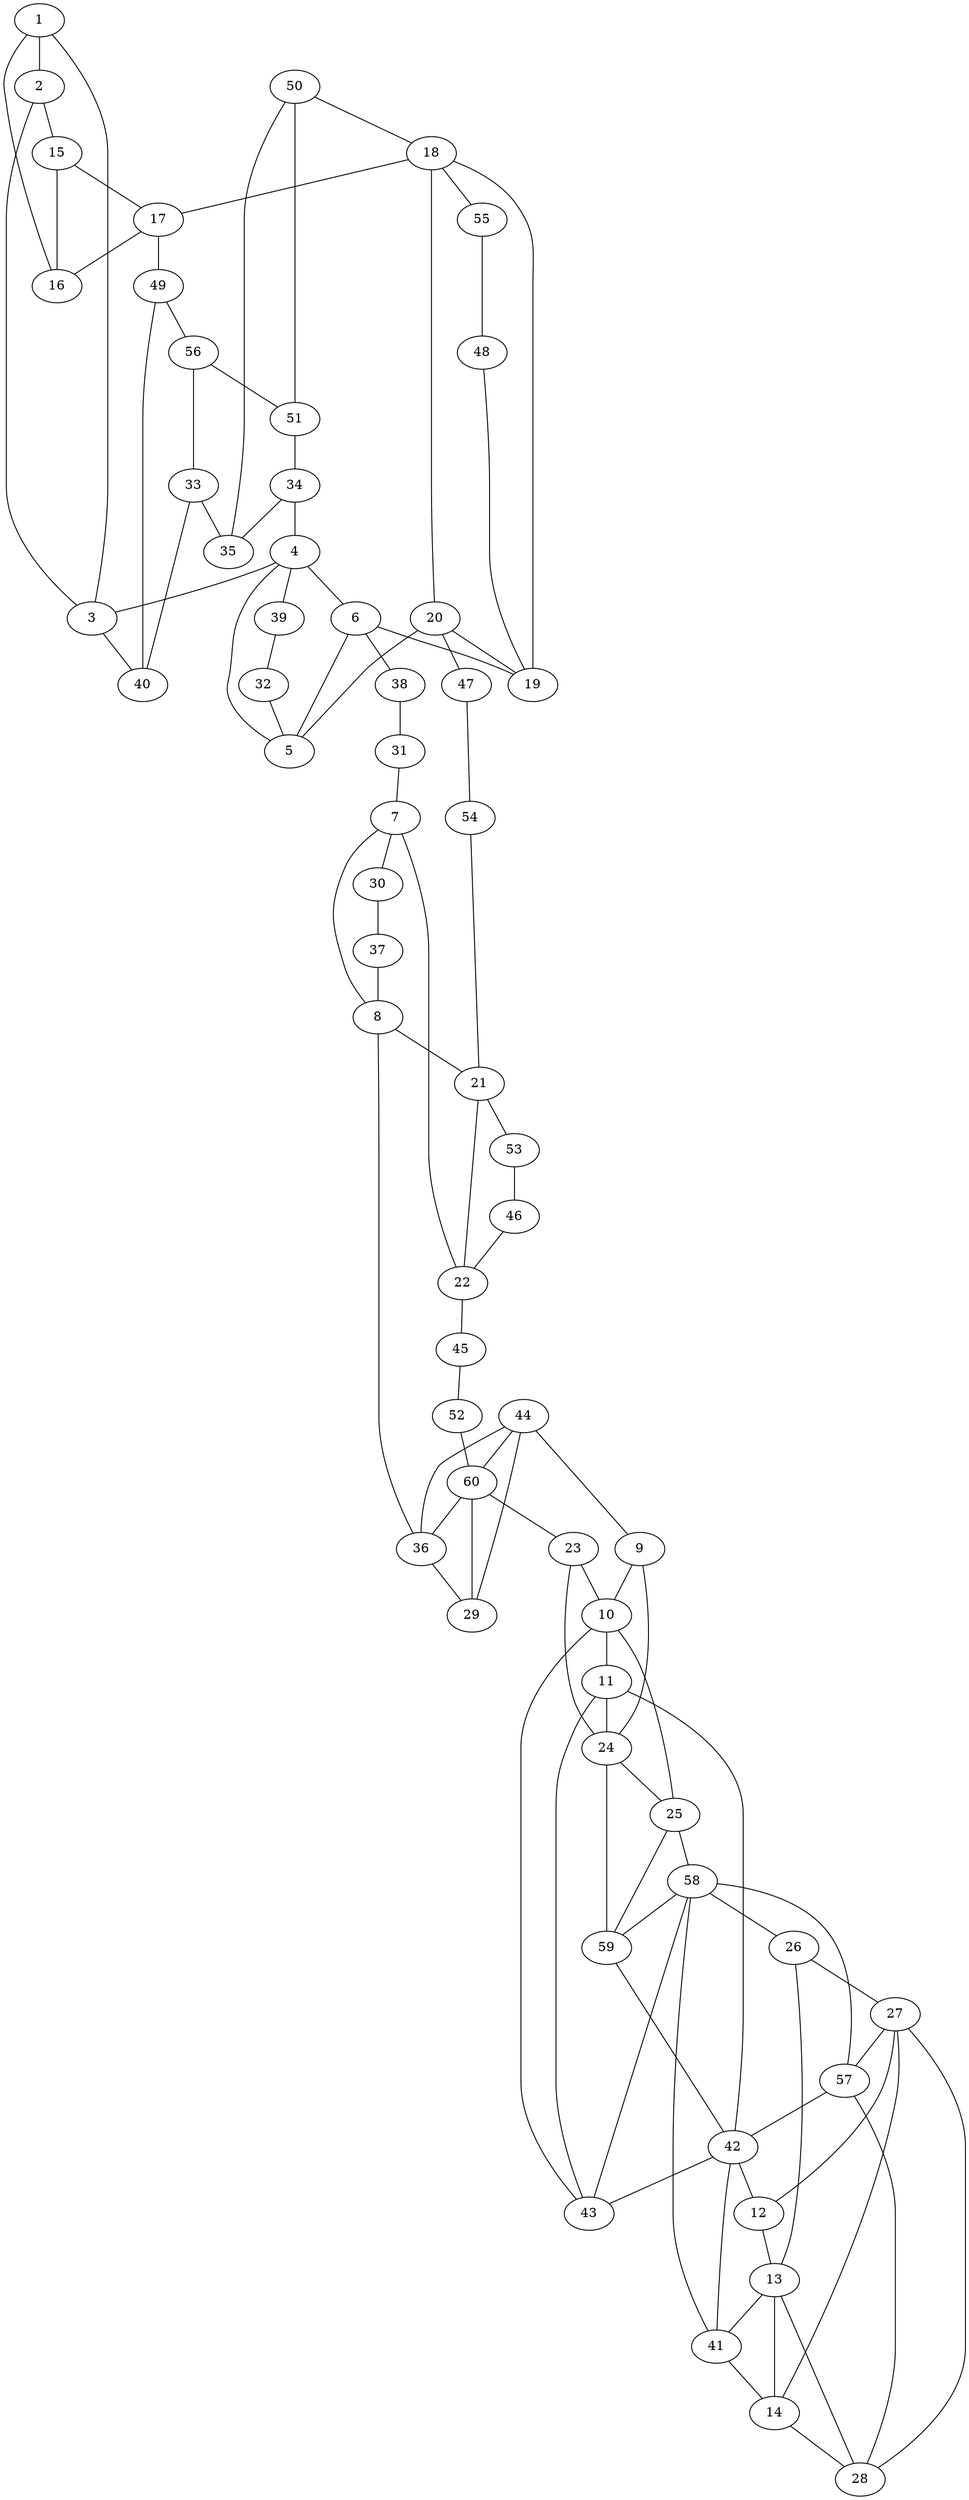 graph pdb1i8j {
	1	 [aaLength=7,
		sequence=RPRRLRK,
		type=0];
	2	 [aaLength=8,
		sequence=SPALRAMF,
		type=0];
	1 -- 2	 [distance0="9.628719",
		frequency=1,
		type0=1];
	3	 [aaLength=3,
		sequence=SLN,
		type=0];
	1 -- 3	 [distance0="23.31475",
		frequency=1,
		type0=2];
	15	 [aaLength=7,
		sequence=RPRRLRK,
		type=0];
	2 -- 15	 [distance0="35.91915",
		frequency=1,
		type0=3];
	3 -- 2	 [distance0="15.04973",
		frequency=1,
		type0=1];
	40	 [aaLength=8,
		sequence=LVLPIFVE,
		type=1];
	3 -- 40	 [distance0="1.0",
		frequency=1,
		type0=4];
	4	 [aaLength=12,
		sequence=HLAREIERIANA,
		type=0];
	4 -- 3	 [distance0="34.16718",
		frequency=1,
		type0=2];
	5	 [aaLength=6,
		sequence=GSDAWR,
		type=0];
	4 -- 5	 [distance0="33.38897",
		frequency=1,
		type0=1];
	6	 [aaLength=14,
		sequence=GLVARMSRICKQTV,
		type=0];
	4 -- 6	 [distance0="37.70194",
		frequency=1,
		type0=3];
	39	 [aaLength=7,
		sequence=SVMTFGI,
		type=1];
	4 -- 39	 [distance0="3.0",
		frequency=1,
		type0=4];
	6 -- 5	 [distance0="14.4409",
		frequency=1,
		type0=1];
	19	 [aaLength=6,
		sequence=GSDAWR,
		type=0];
	6 -- 19	 [distance0="22.04409",
		frequency=1,
		type0=2];
	38	 [aaLength=6,
		sequence=IVMSDT,
		type=1];
	6 -- 38	 [distance0="3.0",
		frequency=1,
		type0=4];
	7	 [aaLength=20,
		sequence=DNDATLENLGKQAVVAAAAG,
		type=0];
	8	 [aaLength=13,
		sequence=GQVQAIRQALDAA,
		type=0];
	7 -- 8	 [distance0="31.7949",
		frequency=1,
		type0=2];
	22	 [aaLength=13,
		sequence=GQVQAIRQALDAA,
		type=0];
	7 -- 22	 [distance0="33.53899",
		frequency=1,
		type0=3];
	30	 [aaLength=4,
		sequence=FIAP,
		type=1];
	7 -- 30	 [distance0="2.0",
		frequency=1,
		type0=4];
	21	 [aaLength=19,
		sequence=DNDATLENLGKQAVVAAAA,
		type=0];
	8 -- 21	 [distance0="33.46499",
		frequency=1,
		type0=3];
	36	 [aaLength=2,
		sequence=AI,
		type=1];
	8 -- 36	 [distance0="5.0",
		frequency=1,
		type0=4];
	9	 [aaLength=9,
		sequence=YGPFREAAG,
		type=0];
	10	 [aaLength=15,
		sequence=NRREAIRESLLDEAQ,
		type=0];
	9 -- 10	 [distance0="33.64408",
		distance1="15.0",
		frequency=2,
		type0=2,
		type1=4];
	24	 [aaLength=15,
		sequence=NRREAIRESLLDEAQ,
		type=0];
	9 -- 24	 [distance0="33.9287",
		frequency=1,
		type0=3];
	11	 [aaLength=10,
		sequence=YLDIVRELRE,
		type=0];
	10 -- 11	 [distance0="27.84365",
		frequency=1,
		type0=3];
	25	 [aaLength=10,
		sequence=YLDIVRELRE,
		type=0];
	10 -- 25	 [distance0="27.17094",
		frequency=1,
		type0=2];
	43	 [aaLength=4,
		sequence=LMVK,
		type=1];
	10 -- 43	 [distance0="4.0",
		frequency=1,
		type0=4];
	11 -- 24	 [distance0="27.18049",
		frequency=1,
		type0=2];
	42	 [aaLength=4,
		sequence=IGAY,
		type=1];
	11 -- 42	 [distance0="5.0",
		frequency=1,
		type0=4];
	12	 [aaLength=14,
		sequence=VSGEYAMIKFAALA,
		type=0];
	13	 [aaLength=16,
		sequence=DEEKVVLESLGSIKRA,
		type=0];
	12 -- 13	 [distance0="21.16714",
		distance1="3.0",
		frequency=2,
		type0=2,
		type1=4];
	27	 [aaLength=16,
		sequence=DEEKVVLESLGSIKRA,
		type=0];
	12 -- 27	 [distance0="22.01321",
		frequency=1,
		type0=3];
	26	 [aaLength=14,
		sequence=VSGEYAMIKFAALA,
		type=0];
	13 -- 26	 [distance0="22.01922",
		frequency=1,
		type0=3];
	41	 [aaLength=3,
		sequence=LIF,
		type=1];
	13 -- 41	 [distance0="3.0",
		frequency=1,
		type0=4];
	14	 [aaLength=8,
		sequence=FALDLAEK,
		type=0];
	14 -- 13	 [distance0="26.81951",
		frequency=1,
		type0=1];
	14 -- 27	 [distance0="37.28381",
		frequency=1,
		type0=3];
	28	 [aaLength=8,
		sequence=FALDLAEK,
		type=0];
	14 -- 28	 [distance0="34.9009",
		frequency=1,
		type0=2];
	16	 [aaLength=8,
		sequence=SPALRAMF,
		type=0];
	15 -- 16	 [distance0="9.640499",
		distance1="0.0",
		frequency=2,
		type0=1,
		type1=5];
	17	 [aaLength=3,
		sequence=SLN,
		type=0];
	15 -- 17	 [distance0="23.21877",
		frequency=1,
		type0=2];
	16 -- 1	 [distance0="35.91782",
		frequency=1,
		type0=3];
	17 -- 16	 [distance0="14.9364",
		frequency=1,
		type0=1];
	49	 [aaLength=8,
		sequence=LVLPIFVE,
		type=1];
	17 -- 49	 [distance0="1.0",
		frequency=1,
		type0=4];
	18	 [aaLength=12,
		sequence=HLAREIERIANA,
		type=0];
	20	 [aaLength=14,
		sequence=GLVARMSRICKQTV,
		type=0];
	18 -- 20	 [distance0="37.69946",
		frequency=1,
		type0=3];
	18 -- 17	 [distance0="34.18723",
		frequency=1,
		type0=2];
	18 -- 19	 [distance0="33.34157",
		frequency=1,
		type0=1];
	55	 [aaLength=7,
		sequence=SVMTFGI,
		type=1];
	18 -- 55	 [distance0="3.0",
		frequency=1,
		type0=4];
	20 -- 5	 [distance0="22.00045",
		frequency=1,
		type0=2];
	20 -- 19	 [distance0="14.38892",
		frequency=1,
		type0=1];
	47	 [aaLength=6,
		sequence=IVMSDT,
		type=1];
	20 -- 47	 [distance0="3.0",
		frequency=1,
		type0=4];
	21 -- 22	 [distance0="31.80137",
		frequency=1,
		type0=2];
	53	 [aaLength=4,
		sequence=FIAP,
		type=1];
	21 -- 53	 [distance0="3.0",
		frequency=1,
		type0=4];
	45	 [aaLength=2,
		sequence=AI,
		type=1];
	22 -- 45	 [distance0="5.0",
		frequency=1,
		type0=4];
	23	 [aaLength=9,
		sequence=YGPFREAAG,
		type=0];
	23 -- 10	 [distance0="33.77241",
		frequency=1,
		type0=3];
	23 -- 24	 [distance0="33.56473",
		distance1="15.0",
		frequency=2,
		type0=2,
		type1=4];
	24 -- 25	 [distance0="27.85221",
		frequency=1,
		type0=3];
	59	 [aaLength=4,
		sequence=LMVK,
		type=1];
	24 -- 59	 [distance0="4.0",
		frequency=1,
		type0=4];
	58	 [aaLength=4,
		sequence=IGAY,
		type=1];
	25 -- 58	 [distance0="5.0",
		frequency=1,
		type0=4];
	26 -- 27	 [distance0="21.20063",
		distance1="3.0",
		frequency=2,
		type0=2,
		type1=4];
	57	 [aaLength=3,
		sequence=LIF,
		type=1];
	27 -- 57	 [distance0="3.0",
		frequency=1,
		type0=4];
	28 -- 13	 [distance0="37.37004",
		frequency=1,
		type0=3];
	28 -- 27	 [distance0="26.86694",
		frequency=1,
		type0=1];
	29	 [aaLength=2,
		sequence=AI,
		type=1];
	37	 [aaLength=4,
		sequence=FIAP,
		type=1];
	30 -- 37	 [distance0="0.0",
		frequency=1,
		type0=5];
	31	 [aaLength=6,
		sequence=IVMSDT,
		type=1];
	31 -- 7	 [distance0="19.0",
		frequency=1,
		type0=4];
	32	 [aaLength=7,
		sequence=SVMTFGI,
		type=1];
	32 -- 5	 [distance0="7.0",
		frequency=1,
		type0=4];
	33	 [aaLength=8,
		sequence=LVLPIFVE,
		type=1];
	35	 [aaLength=2,
		sequence=KA,
		type=1];
	33 -- 35	 [distance0="6.0",
		frequency=1,
		type0=4];
	33 -- 40	 [distance0="0.0",
		frequency=1,
		type0=1];
	34	 [aaLength=4,
		sequence=MRIP,
		type=1];
	34 -- 4	 [distance0="2.0",
		frequency=1,
		type0=4];
	34 -- 35	 [distance0="9.0",
		frequency=1,
		type0=2];
	36 -- 29	 [distance0="0.0",
		frequency=1,
		type0=5];
	37 -- 8	 [distance0="5.0",
		frequency=1,
		type0=4];
	38 -- 31	 [distance0="0.0",
		frequency=1,
		type0=5];
	39 -- 32	 [distance0="0.0",
		frequency=1,
		type0=5];
	40 -- 49	 [distance0="0.0",
		frequency=1,
		type0=2];
	41 -- 14	 [distance0="2.0",
		frequency=1,
		type0=4];
	41 -- 42	 [distance0="41.0",
		frequency=1,
		type0=2];
	41 -- 58	 [distance0="41.0",
		frequency=1,
		type0=3];
	42 -- 12	 [distance0="1.0",
		frequency=1,
		type0=4];
	42 -- 43	 [distance0="23.0",
		frequency=1,
		type0=2];
	43 -- 11	 [distance0="4.0",
		frequency=1,
		type0=4];
	44	 [aaLength=2,
		sequence=TK,
		type=1];
	44 -- 9	 [distance0="5.0",
		frequency=1,
		type0=4];
	44 -- 29	 [distance0="6.0",
		frequency=1,
		type0=2];
	44 -- 36	 [distance0="6.0",
		frequency=1,
		type0=3];
	60	 [aaLength=2,
		sequence=TK,
		type=1];
	44 -- 60	 [distance0="0.0",
		frequency=1,
		type0=1];
	52	 [aaLength=2,
		sequence=AI,
		type=1];
	45 -- 52	 [distance0="0.0",
		frequency=1,
		type0=5];
	46	 [aaLength=4,
		sequence=FIAP,
		type=1];
	46 -- 22	 [distance0="5.0",
		frequency=1,
		type0=4];
	54	 [aaLength=6,
		sequence=IVMSDT,
		type=1];
	47 -- 54	 [distance0="0.0",
		frequency=1,
		type0=5];
	48	 [aaLength=7,
		sequence=SVMTFGI,
		type=1];
	48 -- 19	 [distance0="7.0",
		frequency=1,
		type0=4];
	56	 [aaLength=8,
		sequence=LVLPIFVE,
		type=1];
	49 -- 56	 [distance0="0.0",
		distance1="0.0",
		frequency=2,
		type0=3,
		type1=5];
	50	 [aaLength=4,
		sequence=MRIP,
		type=1];
	50 -- 18	 [distance0="2.0",
		frequency=1,
		type0=4];
	50 -- 35	 [distance0="9.0",
		frequency=1,
		type0=2];
	51	 [aaLength=2,
		sequence=KA,
		type=1];
	50 -- 51	 [distance0="9.0",
		frequency=1,
		type0=3];
	51 -- 34	 [distance0="9.0",
		frequency=1,
		type0=2];
	52 -- 60	 [distance0="4.0",
		frequency=1,
		type0=4];
	53 -- 46	 [distance0="0.0",
		frequency=1,
		type0=5];
	54 -- 21	 [distance0="19.0",
		frequency=1,
		type0=4];
	55 -- 48	 [distance0="0.0",
		frequency=1,
		type0=5];
	56 -- 33	 [distance0="0.0",
		frequency=1,
		type0=1];
	56 -- 51	 [distance0="6.0",
		frequency=1,
		type0=4];
	57 -- 28	 [distance0="2.0",
		frequency=1,
		type0=4];
	57 -- 42	 [distance0="41.0",
		frequency=1,
		type0=2];
	57 -- 58	 [distance0="41.0",
		frequency=1,
		type0=3];
	58 -- 26	 [distance0="1.0",
		frequency=1,
		type0=4];
	58 -- 43	 [distance0="23.0",
		frequency=1,
		type0=2];
	58 -- 59	 [distance0="23.0",
		frequency=1,
		type0=3];
	59 -- 25	 [distance0="4.0",
		frequency=1,
		type0=4];
	59 -- 42	 [distance0="23.0",
		frequency=1,
		type0=2];
	60 -- 23	 [distance0="5.0",
		frequency=1,
		type0=4];
	60 -- 29	 [distance0="6.0",
		frequency=1,
		type0=2];
	60 -- 36	 [distance0="6.0",
		frequency=1,
		type0=3];
}
